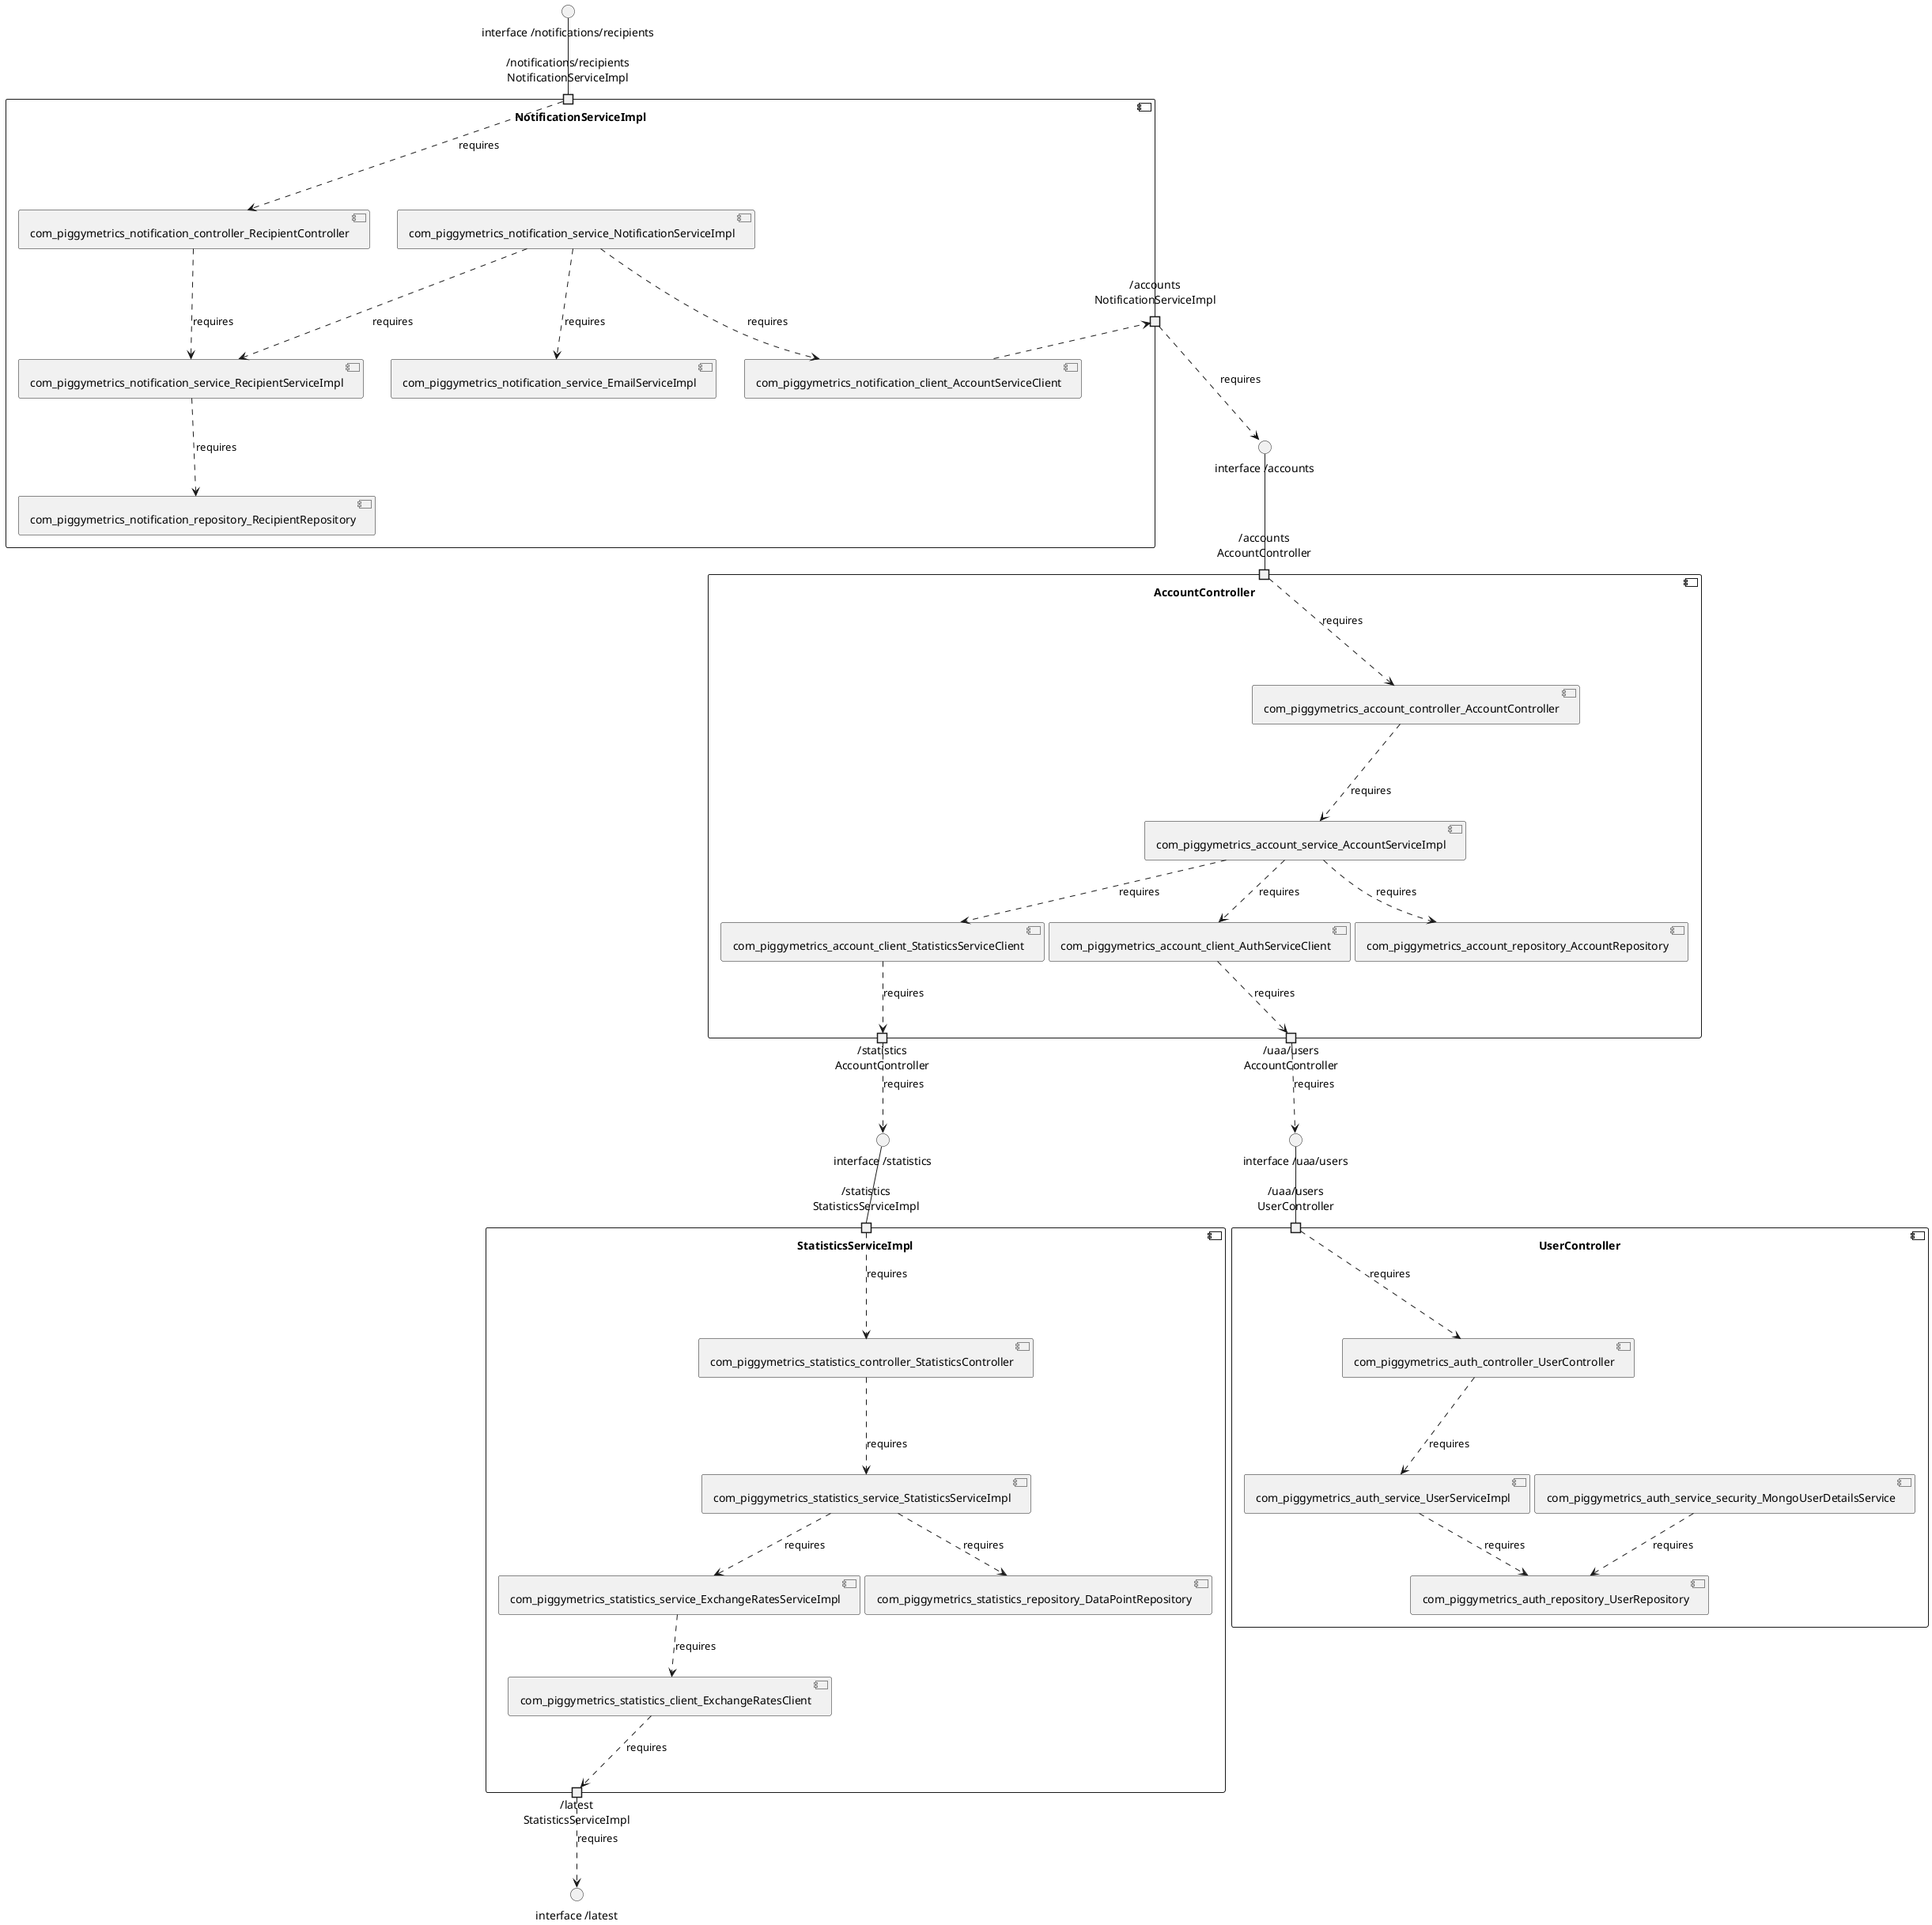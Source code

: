 @startuml
skinparam fixCircleLabelOverlapping true
component "AccountController\n\n\n\n\n\n" {
[com_piggymetrics_account_client_StatisticsServiceClient]
[com_piggymetrics_account_repository_AccountRepository]
[com_piggymetrics_account_client_AuthServiceClient]
[com_piggymetrics_account_service_AccountServiceImpl]
[com_piggymetrics_account_controller_AccountController]
portin "/accounts\nAccountController"
portout "/statistics\nAccountController"
portout "/uaa/users\nAccountController"
[com_piggymetrics_account_service_AccountServiceImpl]..>[com_piggymetrics_account_client_AuthServiceClient] : requires
[com_piggymetrics_account_controller_AccountController]..>[com_piggymetrics_account_service_AccountServiceImpl] : requires
[com_piggymetrics_account_service_AccountServiceImpl]..>[com_piggymetrics_account_repository_AccountRepository] : requires
[com_piggymetrics_account_service_AccountServiceImpl]..>[com_piggymetrics_account_client_StatisticsServiceClient] : requires
"/accounts\nAccountController"..>[com_piggymetrics_account_controller_AccountController] : requires
[com_piggymetrics_account_client_AuthServiceClient]..>"/uaa/users\nAccountController" : requires
[com_piggymetrics_account_client_StatisticsServiceClient]..>"/statistics\nAccountController" : requires
}
"interface /accounts"--"/accounts\nAccountController"
"/uaa/users\nAccountController"..>"interface /uaa/users" : requires
"/statistics\nAccountController"..>"interface /statistics" : requires
component "NotificationServiceImpl\n\n\n\n\n\n" {
[com_piggymetrics_notification_service_EmailServiceImpl]
[com_piggymetrics_notification_service_NotificationServiceImpl]
[com_piggymetrics_notification_client_AccountServiceClient]
[com_piggymetrics_notification_controller_RecipientController]
[com_piggymetrics_notification_repository_RecipientRepository]
[com_piggymetrics_notification_service_RecipientServiceImpl]
portin "/notifications/recipients\nNotificationServiceImpl"
portout "/accounts\nNotificationServiceImpl"
[com_piggymetrics_notification_service_NotificationServiceImpl]..>[com_piggymetrics_notification_client_AccountServiceClient] : requires
[com_piggymetrics_notification_service_RecipientServiceImpl]..>[com_piggymetrics_notification_repository_RecipientRepository] : requires
[com_piggymetrics_notification_service_NotificationServiceImpl]..>[com_piggymetrics_notification_service_RecipientServiceImpl] : requires
[com_piggymetrics_notification_controller_RecipientController]..>[com_piggymetrics_notification_service_RecipientServiceImpl] : requires
[com_piggymetrics_notification_service_NotificationServiceImpl]..>[com_piggymetrics_notification_service_EmailServiceImpl] : requires
"/notifications/recipients\nNotificationServiceImpl"..>[com_piggymetrics_notification_controller_RecipientController] : requires
[com_piggymetrics_notification_client_AccountServiceClient]..>"/accounts\nNotificationServiceImpl" : requires
}
"interface /notifications/recipients"--"/notifications/recipients\nNotificationServiceImpl"
"/accounts\nNotificationServiceImpl"..>"interface /accounts" : requires
component "StatisticsServiceImpl\n\n\n\n\n\n" {
[com_piggymetrics_statistics_service_StatisticsServiceImpl]
[com_piggymetrics_statistics_service_ExchangeRatesServiceImpl]
[com_piggymetrics_statistics_repository_DataPointRepository]
[com_piggymetrics_statistics_controller_StatisticsController]
[com_piggymetrics_statistics_client_ExchangeRatesClient]
portin "/statistics\nStatisticsServiceImpl"
portout "/latest\nStatisticsServiceImpl"
[com_piggymetrics_statistics_service_StatisticsServiceImpl]..>[com_piggymetrics_statistics_service_ExchangeRatesServiceImpl] : requires
[com_piggymetrics_statistics_service_ExchangeRatesServiceImpl]..>[com_piggymetrics_statistics_client_ExchangeRatesClient] : requires
[com_piggymetrics_statistics_service_StatisticsServiceImpl]..>[com_piggymetrics_statistics_repository_DataPointRepository] : requires
[com_piggymetrics_statistics_controller_StatisticsController]..>[com_piggymetrics_statistics_service_StatisticsServiceImpl] : requires
"/statistics\nStatisticsServiceImpl"..>[com_piggymetrics_statistics_controller_StatisticsController] : requires
[com_piggymetrics_statistics_client_ExchangeRatesClient]..>"/latest\nStatisticsServiceImpl" : requires
}
"interface /statistics"--"/statistics\nStatisticsServiceImpl"
"/latest\nStatisticsServiceImpl"..>"interface /latest" : requires
component "UserController\n\n\n\n\n\n" {
[com_piggymetrics_auth_service_security_MongoUserDetailsService]
[com_piggymetrics_auth_controller_UserController]
[com_piggymetrics_auth_repository_UserRepository]
[com_piggymetrics_auth_service_UserServiceImpl]
portin "/uaa/users\nUserController"
[com_piggymetrics_auth_service_security_MongoUserDetailsService]..>[com_piggymetrics_auth_repository_UserRepository] : requires
[com_piggymetrics_auth_service_UserServiceImpl]..>[com_piggymetrics_auth_repository_UserRepository] : requires
[com_piggymetrics_auth_controller_UserController]..>[com_piggymetrics_auth_service_UserServiceImpl] : requires
"/uaa/users\nUserController"..>[com_piggymetrics_auth_controller_UserController] : requires
}
"interface /uaa/users"--"/uaa/users\nUserController"

@enduml
